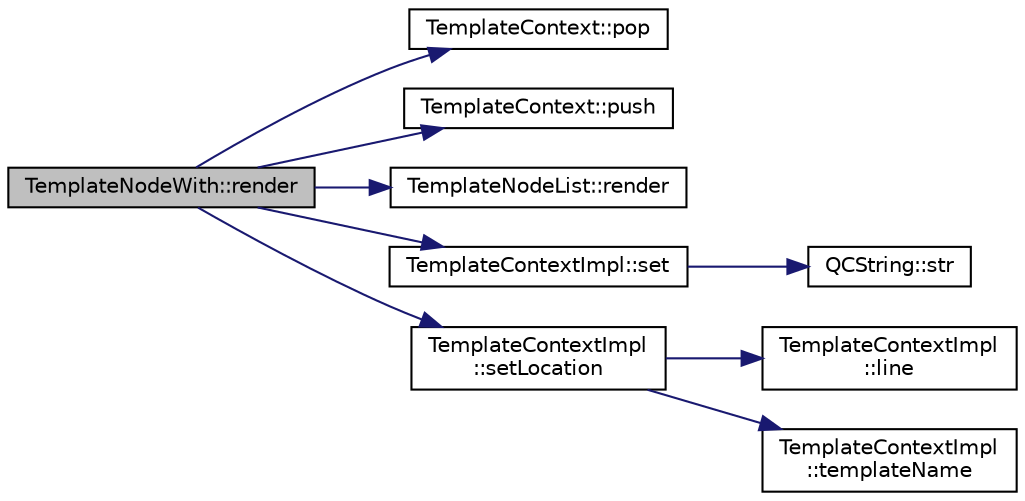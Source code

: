 digraph "TemplateNodeWith::render"
{
 // LATEX_PDF_SIZE
  edge [fontname="Helvetica",fontsize="10",labelfontname="Helvetica",labelfontsize="10"];
  node [fontname="Helvetica",fontsize="10",shape=record];
  rankdir="LR";
  Node1 [label="TemplateNodeWith::render",height=0.2,width=0.4,color="black", fillcolor="grey75", style="filled", fontcolor="black",tooltip=" "];
  Node1 -> Node2 [color="midnightblue",fontsize="10",style="solid"];
  Node2 [label="TemplateContext::pop",height=0.2,width=0.4,color="black", fillcolor="white", style="filled",URL="$classTemplateContext.html#a853868792ccd7f9c5fed55338d23d019",tooltip=" "];
  Node1 -> Node3 [color="midnightblue",fontsize="10",style="solid"];
  Node3 [label="TemplateContext::push",height=0.2,width=0.4,color="black", fillcolor="white", style="filled",URL="$classTemplateContext.html#aac3a3e3c8e604db05e74cba7b1ce8554",tooltip=" "];
  Node1 -> Node4 [color="midnightblue",fontsize="10",style="solid"];
  Node4 [label="TemplateNodeList::render",height=0.2,width=0.4,color="black", fillcolor="white", style="filled",URL="$classTemplateNodeList.html#ae5b2f603e5180c15115a141784f0ae6c",tooltip=" "];
  Node1 -> Node5 [color="midnightblue",fontsize="10",style="solid"];
  Node5 [label="TemplateContextImpl::set",height=0.2,width=0.4,color="black", fillcolor="white", style="filled",URL="$classTemplateContextImpl.html#a43db9dabfd219e686597d366b2a8c532",tooltip=" "];
  Node5 -> Node6 [color="midnightblue",fontsize="10",style="solid"];
  Node6 [label="QCString::str",height=0.2,width=0.4,color="black", fillcolor="white", style="filled",URL="$classQCString.html#a9824b07232eea418ab3b3e7dc3178eec",tooltip=" "];
  Node1 -> Node7 [color="midnightblue",fontsize="10",style="solid"];
  Node7 [label="TemplateContextImpl\l::setLocation",height=0.2,width=0.4,color="black", fillcolor="white", style="filled",URL="$classTemplateContextImpl.html#afb0b4a00e7ab9bcfbc37e52103d4f587",tooltip=" "];
  Node7 -> Node8 [color="midnightblue",fontsize="10",style="solid"];
  Node8 [label="TemplateContextImpl\l::line",height=0.2,width=0.4,color="black", fillcolor="white", style="filled",URL="$classTemplateContextImpl.html#a136a505a96784f0fe90769a22ff7c7a3",tooltip=" "];
  Node7 -> Node9 [color="midnightblue",fontsize="10",style="solid"];
  Node9 [label="TemplateContextImpl\l::templateName",height=0.2,width=0.4,color="black", fillcolor="white", style="filled",URL="$classTemplateContextImpl.html#a56fa510c50b85b56c9eb066521f04f84",tooltip=" "];
}
